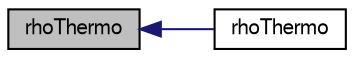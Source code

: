digraph "rhoThermo"
{
  bgcolor="transparent";
  edge [fontname="FreeSans",fontsize="10",labelfontname="FreeSans",labelfontsize="10"];
  node [fontname="FreeSans",fontsize="10",shape=record];
  rankdir="LR";
  Node1 [label="rhoThermo",height=0.2,width=0.4,color="black", fillcolor="grey75", style="filled", fontcolor="black"];
  Node1 -> Node2 [dir="back",color="midnightblue",fontsize="10",style="solid",fontname="FreeSans"];
  Node2 [label="rhoThermo",height=0.2,width=0.4,color="black",URL="$a29786.html#a52c46c5cd6b9c8cf0da7f5e3c4e311f4",tooltip="Construct from mesh and phase name. "];
}
